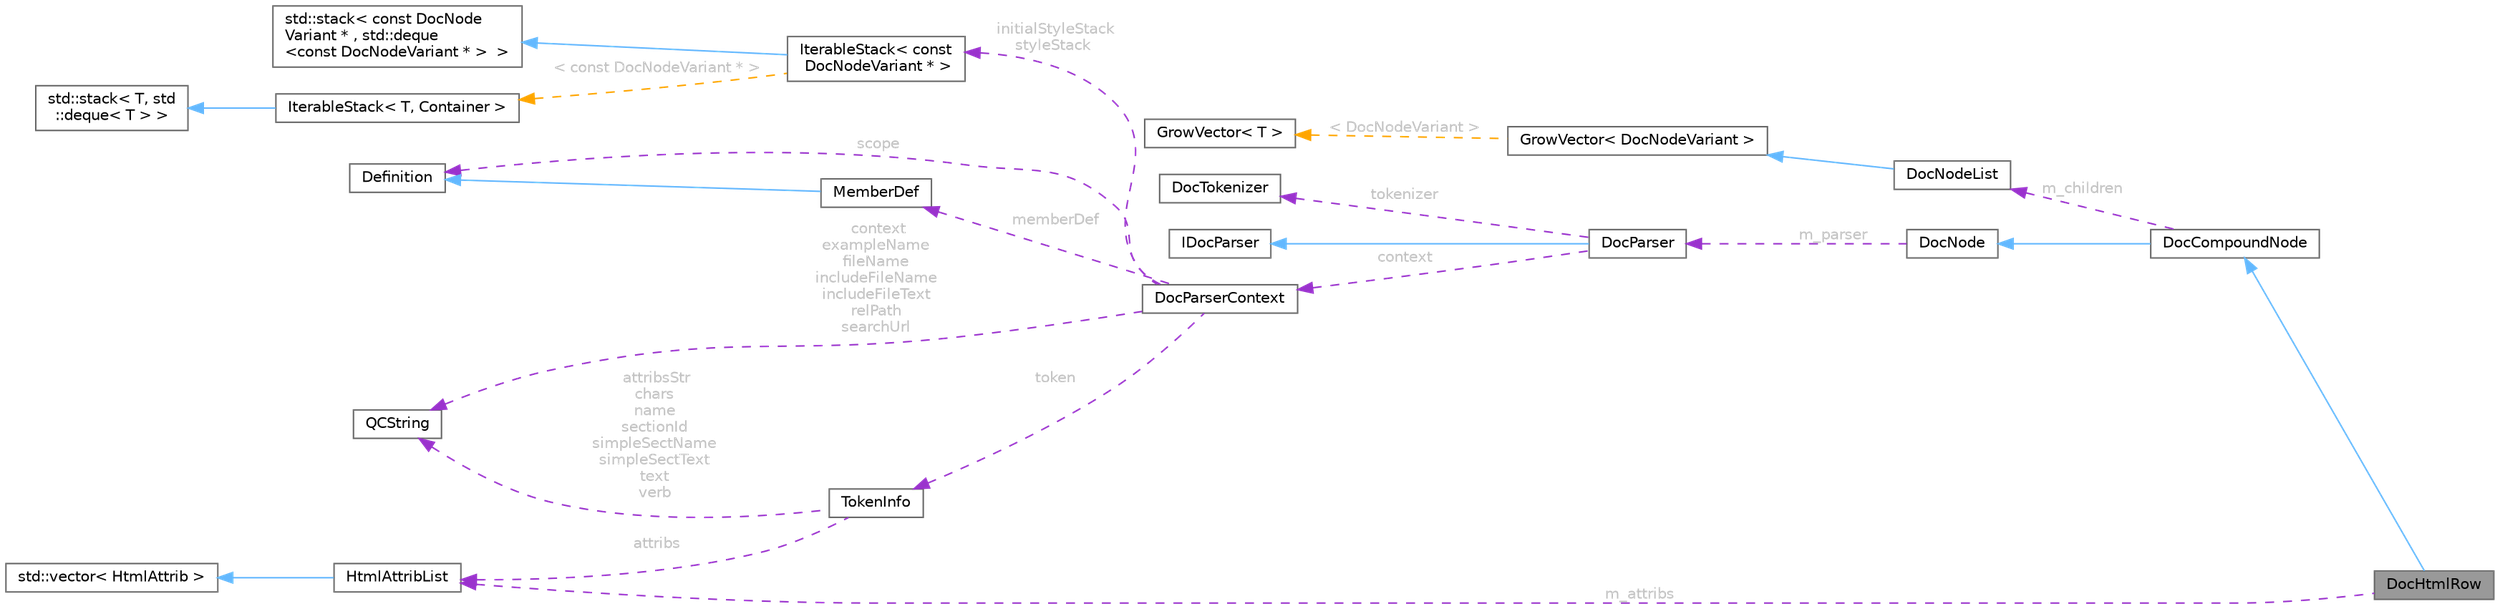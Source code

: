 digraph "DocHtmlRow"
{
 // INTERACTIVE_SVG=YES
 // LATEX_PDF_SIZE
  bgcolor="transparent";
  edge [fontname=Helvetica,fontsize=10,labelfontname=Helvetica,labelfontsize=10];
  node [fontname=Helvetica,fontsize=10,shape=box,height=0.2,width=0.4];
  rankdir="LR";
  Node1 [id="Node000001",label="DocHtmlRow",height=0.2,width=0.4,color="gray40", fillcolor="grey60", style="filled", fontcolor="black",tooltip="Node representing a HTML table row."];
  Node2 -> Node1 [id="edge1_Node000001_Node000002",dir="back",color="steelblue1",style="solid",tooltip=" "];
  Node2 [id="Node000002",label="DocCompoundNode",height=0.2,width=0.4,color="gray40", fillcolor="white", style="filled",URL="$da/dfc/class_doc_compound_node.html",tooltip="Base class for nodes with children."];
  Node3 -> Node2 [id="edge2_Node000002_Node000003",dir="back",color="steelblue1",style="solid",tooltip=" "];
  Node3 [id="Node000003",label="DocNode",height=0.2,width=0.4,color="gray40", fillcolor="white", style="filled",URL="$d9/d0e/class_doc_node.html",tooltip="Abstract node interface with type information."];
  Node4 -> Node3 [id="edge3_Node000003_Node000004",dir="back",color="darkorchid3",style="dashed",tooltip=" ",label=" m_parser",fontcolor="grey" ];
  Node4 [id="Node000004",label="DocParser",height=0.2,width=0.4,color="gray40", fillcolor="white", style="filled",URL="$da/d02/class_doc_parser.html",tooltip=" "];
  Node5 -> Node4 [id="edge4_Node000004_Node000005",dir="back",color="steelblue1",style="solid",tooltip=" "];
  Node5 [id="Node000005",label="IDocParser",height=0.2,width=0.4,color="gray40", fillcolor="white", style="filled",URL="$de/dad/class_i_doc_parser.html",tooltip="opaque parser interface"];
  Node6 -> Node4 [id="edge5_Node000004_Node000006",dir="back",color="darkorchid3",style="dashed",tooltip=" ",label=" context",fontcolor="grey" ];
  Node6 [id="Node000006",label="DocParserContext",height=0.2,width=0.4,color="gray40", fillcolor="white", style="filled",URL="$d8/d7d/struct_doc_parser_context.html",tooltip="Parser's context to store all global variables."];
  Node7 -> Node6 [id="edge6_Node000006_Node000007",dir="back",color="darkorchid3",style="dashed",tooltip=" ",label=" scope",fontcolor="grey" ];
  Node7 [id="Node000007",label="Definition",height=0.2,width=0.4,color="gray40", fillcolor="white", style="filled",URL="$d5/dcc/class_definition.html",tooltip="The common base class of all entity definitions found in the sources."];
  Node8 -> Node6 [id="edge7_Node000006_Node000008",dir="back",color="darkorchid3",style="dashed",tooltip=" ",label=" context\nexampleName\nfileName\nincludeFileName\nincludeFileText\nrelPath\nsearchUrl",fontcolor="grey" ];
  Node8 [id="Node000008",label="QCString",height=0.2,width=0.4,color="gray40", fillcolor="white", style="filled",URL="$d9/d45/class_q_c_string.html",tooltip="This is an alternative implementation of QCString."];
  Node9 -> Node6 [id="edge8_Node000006_Node000009",dir="back",color="darkorchid3",style="dashed",tooltip=" ",label=" initialStyleStack\nstyleStack",fontcolor="grey" ];
  Node9 [id="Node000009",label="IterableStack\< const\l DocNodeVariant * \>",height=0.2,width=0.4,color="gray40", fillcolor="white", style="filled",URL="$d9/d82/class_iterable_stack.html",tooltip=" "];
  Node10 -> Node9 [id="edge9_Node000009_Node000010",dir="back",color="steelblue1",style="solid",tooltip=" "];
  Node10 [id="Node000010",label="std::stack\< const DocNode\lVariant * , std::deque\l\<const DocNodeVariant * \>  \>",height=0.2,width=0.4,color="gray40", fillcolor="white", style="filled",tooltip=" "];
  Node11 -> Node9 [id="edge10_Node000009_Node000011",dir="back",color="orange",style="dashed",tooltip=" ",label=" \< const DocNodeVariant * \>",fontcolor="grey" ];
  Node11 [id="Node000011",label="IterableStack\< T, Container \>",height=0.2,width=0.4,color="gray40", fillcolor="white", style="filled",URL="$d9/d82/class_iterable_stack.html",tooltip=" "];
  Node12 -> Node11 [id="edge11_Node000011_Node000012",dir="back",color="steelblue1",style="solid",tooltip=" "];
  Node12 [id="Node000012",label="std::stack\< T, std\l::deque\< T \> \>",height=0.2,width=0.4,color="gray40", fillcolor="white", style="filled",tooltip=" "];
  Node13 -> Node6 [id="edge12_Node000006_Node000013",dir="back",color="darkorchid3",style="dashed",tooltip=" ",label=" memberDef",fontcolor="grey" ];
  Node13 [id="Node000013",label="MemberDef",height=0.2,width=0.4,color="gray40", fillcolor="white", style="filled",URL="$da/d09/class_member_def.html",tooltip="A model of a class/file/namespace member symbol."];
  Node7 -> Node13 [id="edge13_Node000013_Node000007",dir="back",color="steelblue1",style="solid",tooltip=" "];
  Node14 -> Node6 [id="edge14_Node000006_Node000014",dir="back",color="darkorchid3",style="dashed",tooltip=" ",label=" token",fontcolor="grey" ];
  Node14 [id="Node000014",label="TokenInfo",height=0.2,width=0.4,color="gray40", fillcolor="white", style="filled",URL="$d6/df4/struct_token_info.html",tooltip="Data associated with a token used by the comment block parser."];
  Node8 -> Node14 [id="edge15_Node000014_Node000008",dir="back",color="darkorchid3",style="dashed",tooltip=" ",label=" attribsStr\nchars\nname\nsectionId\nsimpleSectName\nsimpleSectText\ntext\nverb",fontcolor="grey" ];
  Node15 -> Node14 [id="edge16_Node000014_Node000015",dir="back",color="darkorchid3",style="dashed",tooltip=" ",label=" attribs",fontcolor="grey" ];
  Node15 [id="Node000015",label="HtmlAttribList",height=0.2,width=0.4,color="gray40", fillcolor="white", style="filled",URL="$db/d4d/class_html_attrib_list.html",tooltip="Class representing a list of HTML attributes."];
  Node16 -> Node15 [id="edge17_Node000015_Node000016",dir="back",color="steelblue1",style="solid",tooltip=" "];
  Node16 [id="Node000016",label="std::vector\< HtmlAttrib \>",height=0.2,width=0.4,color="gray40", fillcolor="white", style="filled",tooltip=" "];
  Node17 -> Node4 [id="edge18_Node000004_Node000017",dir="back",color="darkorchid3",style="dashed",tooltip=" ",label=" tokenizer",fontcolor="grey" ];
  Node17 [id="Node000017",label="DocTokenizer",height=0.2,width=0.4,color="gray40", fillcolor="white", style="filled",URL="$d1/d7f/class_doc_tokenizer.html",tooltip=" "];
  Node18 -> Node2 [id="edge19_Node000002_Node000018",dir="back",color="darkorchid3",style="dashed",tooltip=" ",label=" m_children",fontcolor="grey" ];
  Node18 [id="Node000018",label="DocNodeList",height=0.2,width=0.4,color="gray40", fillcolor="white", style="filled",URL="$d9/dd3/struct_doc_node_list.html",tooltip=" "];
  Node19 -> Node18 [id="edge20_Node000018_Node000019",dir="back",color="steelblue1",style="solid",tooltip=" "];
  Node19 [id="Node000019",label="GrowVector\< DocNodeVariant \>",height=0.2,width=0.4,color="gray40", fillcolor="white", style="filled",URL="$d0/d08/class_grow_vector.html",tooltip=" "];
  Node20 -> Node19 [id="edge21_Node000019_Node000020",dir="back",color="orange",style="dashed",tooltip=" ",label=" \< DocNodeVariant \>",fontcolor="grey" ];
  Node20 [id="Node000020",label="GrowVector\< T \>",height=0.2,width=0.4,color="gray40", fillcolor="white", style="filled",URL="$d0/d08/class_grow_vector.html",tooltip="std::vector like container optimised for pushing elements to the back."];
  Node15 -> Node1 [id="edge22_Node000001_Node000015",dir="back",color="darkorchid3",style="dashed",tooltip=" ",label=" m_attribs",fontcolor="grey" ];
}
